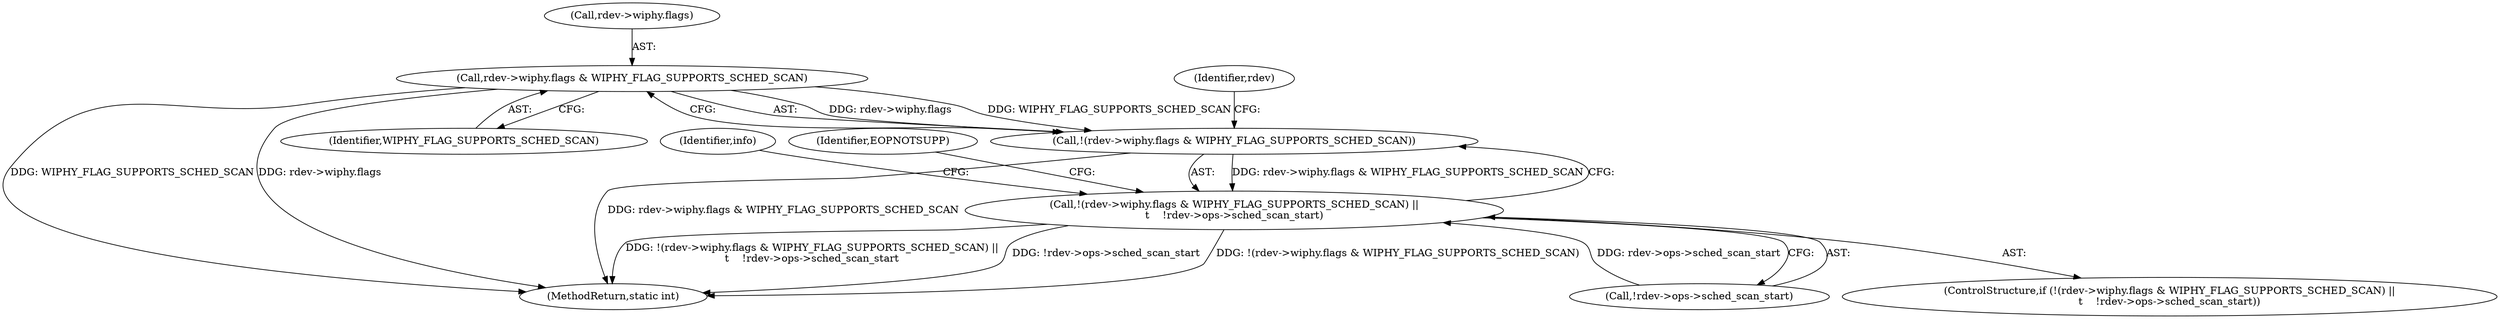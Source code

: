 digraph "0_linux_208c72f4fe44fe09577e7975ba0e7fa0278f3d03@pointer" {
"1000140" [label="(Call,rdev->wiphy.flags & WIPHY_FLAG_SUPPORTS_SCHED_SCAN)"];
"1000139" [label="(Call,!(rdev->wiphy.flags & WIPHY_FLAG_SUPPORTS_SCHED_SCAN))"];
"1000138" [label="(Call,!(rdev->wiphy.flags & WIPHY_FLAG_SUPPORTS_SCHED_SCAN) ||\n\t    !rdev->ops->sched_scan_start)"];
"1000161" [label="(Identifier,info)"];
"1000141" [label="(Call,rdev->wiphy.flags)"];
"1000146" [label="(Identifier,WIPHY_FLAG_SUPPORTS_SCHED_SCAN)"];
"1000150" [label="(Identifier,rdev)"];
"1000138" [label="(Call,!(rdev->wiphy.flags & WIPHY_FLAG_SUPPORTS_SCHED_SCAN) ||\n\t    !rdev->ops->sched_scan_start)"];
"1000140" [label="(Call,rdev->wiphy.flags & WIPHY_FLAG_SUPPORTS_SCHED_SCAN)"];
"1000147" [label="(Call,!rdev->ops->sched_scan_start)"];
"1000155" [label="(Identifier,EOPNOTSUPP)"];
"1000139" [label="(Call,!(rdev->wiphy.flags & WIPHY_FLAG_SUPPORTS_SCHED_SCAN))"];
"1000632" [label="(MethodReturn,static int)"];
"1000137" [label="(ControlStructure,if (!(rdev->wiphy.flags & WIPHY_FLAG_SUPPORTS_SCHED_SCAN) ||\n\t    !rdev->ops->sched_scan_start))"];
"1000140" -> "1000139"  [label="AST: "];
"1000140" -> "1000146"  [label="CFG: "];
"1000141" -> "1000140"  [label="AST: "];
"1000146" -> "1000140"  [label="AST: "];
"1000139" -> "1000140"  [label="CFG: "];
"1000140" -> "1000632"  [label="DDG: rdev->wiphy.flags"];
"1000140" -> "1000632"  [label="DDG: WIPHY_FLAG_SUPPORTS_SCHED_SCAN"];
"1000140" -> "1000139"  [label="DDG: rdev->wiphy.flags"];
"1000140" -> "1000139"  [label="DDG: WIPHY_FLAG_SUPPORTS_SCHED_SCAN"];
"1000139" -> "1000138"  [label="AST: "];
"1000150" -> "1000139"  [label="CFG: "];
"1000138" -> "1000139"  [label="CFG: "];
"1000139" -> "1000632"  [label="DDG: rdev->wiphy.flags & WIPHY_FLAG_SUPPORTS_SCHED_SCAN"];
"1000139" -> "1000138"  [label="DDG: rdev->wiphy.flags & WIPHY_FLAG_SUPPORTS_SCHED_SCAN"];
"1000138" -> "1000137"  [label="AST: "];
"1000138" -> "1000147"  [label="CFG: "];
"1000147" -> "1000138"  [label="AST: "];
"1000155" -> "1000138"  [label="CFG: "];
"1000161" -> "1000138"  [label="CFG: "];
"1000138" -> "1000632"  [label="DDG: !(rdev->wiphy.flags & WIPHY_FLAG_SUPPORTS_SCHED_SCAN)"];
"1000138" -> "1000632"  [label="DDG: !(rdev->wiphy.flags & WIPHY_FLAG_SUPPORTS_SCHED_SCAN) ||\n\t    !rdev->ops->sched_scan_start"];
"1000138" -> "1000632"  [label="DDG: !rdev->ops->sched_scan_start"];
"1000147" -> "1000138"  [label="DDG: rdev->ops->sched_scan_start"];
}
